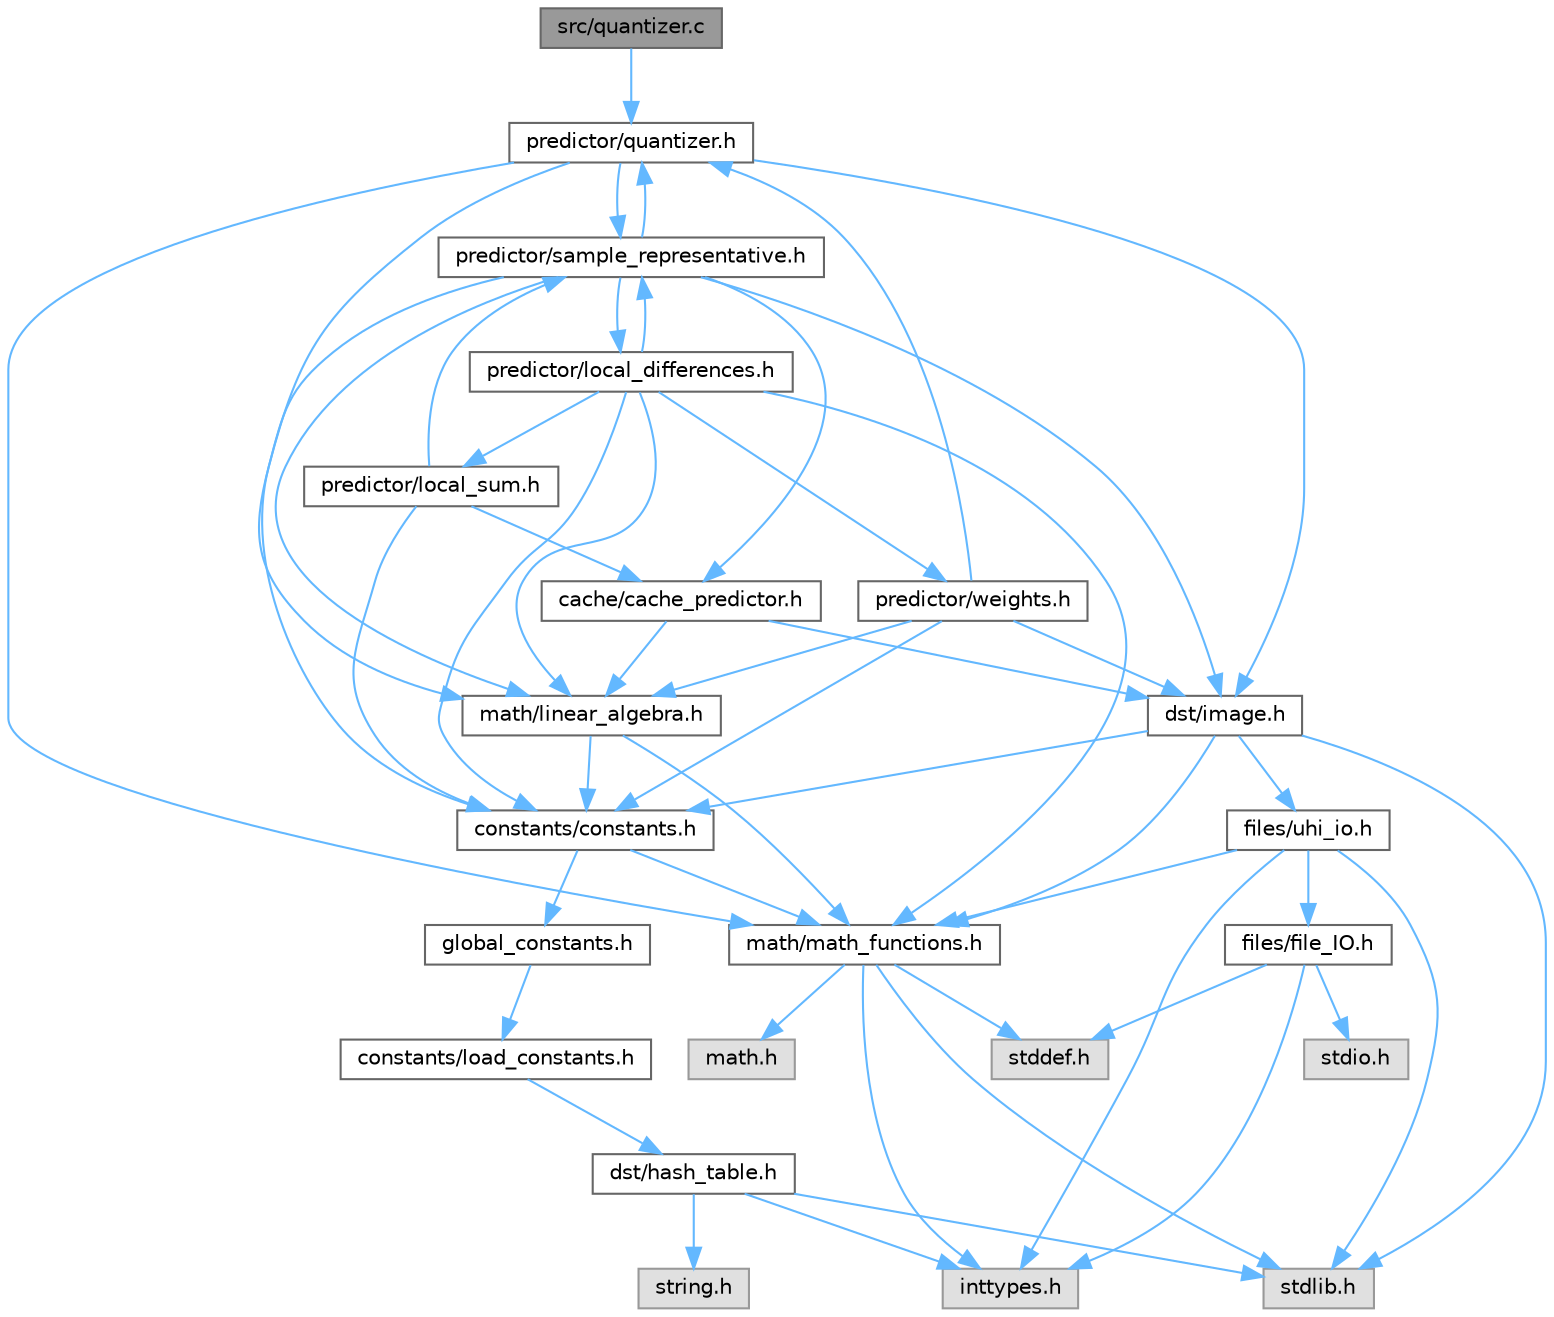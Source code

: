digraph "src/quantizer.c"
{
 // LATEX_PDF_SIZE
  bgcolor="transparent";
  edge [fontname=Helvetica,fontsize=10,labelfontname=Helvetica,labelfontsize=10];
  node [fontname=Helvetica,fontsize=10,shape=box,height=0.2,width=0.4];
  Node1 [id="Node000001",label="src/quantizer.c",height=0.2,width=0.4,color="gray40", fillcolor="grey60", style="filled", fontcolor="black",tooltip=" "];
  Node1 -> Node2 [id="edge101_Node000001_Node000002",color="steelblue1",style="solid",tooltip=" "];
  Node2 [id="Node000002",label="predictor/quantizer.h",height=0.2,width=0.4,color="grey40", fillcolor="white", style="filled",URL="$d1/d44/a00098.html",tooltip=" "];
  Node2 -> Node3 [id="edge102_Node000002_Node000003",color="steelblue1",style="solid",tooltip=" "];
  Node3 [id="Node000003",label="dst/image.h",height=0.2,width=0.4,color="grey40", fillcolor="white", style="filled",URL="$d3/d00/a00113.html",tooltip=" "];
  Node3 -> Node4 [id="edge103_Node000003_Node000004",color="steelblue1",style="solid",tooltip=" "];
  Node4 [id="Node000004",label="math/math_functions.h",height=0.2,width=0.4,color="grey40", fillcolor="white", style="filled",URL="$d7/d9a/a00152.html",tooltip=" "];
  Node4 -> Node5 [id="edge104_Node000004_Node000005",color="steelblue1",style="solid",tooltip=" "];
  Node5 [id="Node000005",label="stdlib.h",height=0.2,width=0.4,color="grey60", fillcolor="#E0E0E0", style="filled",tooltip=" "];
  Node4 -> Node6 [id="edge105_Node000004_Node000006",color="steelblue1",style="solid",tooltip=" "];
  Node6 [id="Node000006",label="math.h",height=0.2,width=0.4,color="grey60", fillcolor="#E0E0E0", style="filled",tooltip=" "];
  Node4 -> Node7 [id="edge106_Node000004_Node000007",color="steelblue1",style="solid",tooltip=" "];
  Node7 [id="Node000007",label="inttypes.h",height=0.2,width=0.4,color="grey60", fillcolor="#E0E0E0", style="filled",tooltip=" "];
  Node4 -> Node8 [id="edge107_Node000004_Node000008",color="steelblue1",style="solid",tooltip=" "];
  Node8 [id="Node000008",label="stddef.h",height=0.2,width=0.4,color="grey60", fillcolor="#E0E0E0", style="filled",tooltip=" "];
  Node3 -> Node9 [id="edge108_Node000003_Node000009",color="steelblue1",style="solid",tooltip=" "];
  Node9 [id="Node000009",label="constants/constants.h",height=0.2,width=0.4,color="grey40", fillcolor="white", style="filled",URL="$d9/db6/a00146.html",tooltip=" "];
  Node9 -> Node4 [id="edge109_Node000009_Node000004",color="steelblue1",style="solid",tooltip=" "];
  Node9 -> Node10 [id="edge110_Node000009_Node000010",color="steelblue1",style="solid",tooltip=" "];
  Node10 [id="Node000010",label="global_constants.h",height=0.2,width=0.4,color="grey40", fillcolor="white", style="filled",URL="$d2/df5/a00137.html",tooltip=" "];
  Node10 -> Node11 [id="edge111_Node000010_Node000011",color="steelblue1",style="solid",tooltip=" "];
  Node11 [id="Node000011",label="constants/load_constants.h",height=0.2,width=0.4,color="grey40", fillcolor="white", style="filled",URL="$d7/dce/a00143.html",tooltip=" "];
  Node11 -> Node12 [id="edge112_Node000011_Node000012",color="steelblue1",style="solid",tooltip=" "];
  Node12 [id="Node000012",label="dst/hash_table.h",height=0.2,width=0.4,color="grey40", fillcolor="white", style="filled",URL="$df/d6a/a00119.html",tooltip=" "];
  Node12 -> Node5 [id="edge113_Node000012_Node000005",color="steelblue1",style="solid",tooltip=" "];
  Node12 -> Node7 [id="edge114_Node000012_Node000007",color="steelblue1",style="solid",tooltip=" "];
  Node12 -> Node13 [id="edge115_Node000012_Node000013",color="steelblue1",style="solid",tooltip=" "];
  Node13 [id="Node000013",label="string.h",height=0.2,width=0.4,color="grey60", fillcolor="#E0E0E0", style="filled",tooltip=" "];
  Node3 -> Node5 [id="edge116_Node000003_Node000005",color="steelblue1",style="solid",tooltip=" "];
  Node3 -> Node14 [id="edge117_Node000003_Node000014",color="steelblue1",style="solid",tooltip=" "];
  Node14 [id="Node000014",label="files/uhi_io.h",height=0.2,width=0.4,color="grey40", fillcolor="white", style="filled",URL="$d1/d88/a00128.html",tooltip=" "];
  Node14 -> Node7 [id="edge118_Node000014_Node000007",color="steelblue1",style="solid",tooltip=" "];
  Node14 -> Node5 [id="edge119_Node000014_Node000005",color="steelblue1",style="solid",tooltip=" "];
  Node14 -> Node15 [id="edge120_Node000014_Node000015",color="steelblue1",style="solid",tooltip=" "];
  Node15 [id="Node000015",label="files/file_IO.h",height=0.2,width=0.4,color="grey40", fillcolor="white", style="filled",URL="$df/dc8/a00122.html",tooltip=" "];
  Node15 -> Node7 [id="edge121_Node000015_Node000007",color="steelblue1",style="solid",tooltip=" "];
  Node15 -> Node8 [id="edge122_Node000015_Node000008",color="steelblue1",style="solid",tooltip=" "];
  Node15 -> Node16 [id="edge123_Node000015_Node000016",color="steelblue1",style="solid",tooltip=" "];
  Node16 [id="Node000016",label="stdio.h",height=0.2,width=0.4,color="grey60", fillcolor="#E0E0E0", style="filled",tooltip=" "];
  Node14 -> Node4 [id="edge124_Node000014_Node000004",color="steelblue1",style="solid",tooltip=" "];
  Node2 -> Node4 [id="edge125_Node000002_Node000004",color="steelblue1",style="solid",tooltip=" "];
  Node2 -> Node17 [id="edge126_Node000002_Node000017",color="steelblue1",style="solid",tooltip=" "];
  Node17 [id="Node000017",label="math/linear_algebra.h",height=0.2,width=0.4,color="grey40", fillcolor="white", style="filled",URL="$da/d1e/a00149.html",tooltip=" "];
  Node17 -> Node9 [id="edge127_Node000017_Node000009",color="steelblue1",style="solid",tooltip=" "];
  Node17 -> Node4 [id="edge128_Node000017_Node000004",color="steelblue1",style="solid",tooltip=" "];
  Node2 -> Node18 [id="edge129_Node000002_Node000018",color="steelblue1",style="solid",tooltip=" "];
  Node18 [id="Node000018",label="predictor/sample_representative.h",height=0.2,width=0.4,color="grey40", fillcolor="white", style="filled",URL="$d1/dc1/a00092.html",tooltip=" "];
  Node18 -> Node3 [id="edge130_Node000018_Node000003",color="steelblue1",style="solid",tooltip=" "];
  Node18 -> Node9 [id="edge131_Node000018_Node000009",color="steelblue1",style="solid",tooltip=" "];
  Node18 -> Node19 [id="edge132_Node000018_Node000019",color="steelblue1",style="solid",tooltip=" "];
  Node19 [id="Node000019",label="cache/cache_predictor.h",height=0.2,width=0.4,color="grey40", fillcolor="white", style="filled",URL="$db/db6/a00074.html",tooltip="Deprecated, Used as a buffer for debugging and temporary storage."];
  Node19 -> Node17 [id="edge133_Node000019_Node000017",color="steelblue1",style="solid",tooltip=" "];
  Node19 -> Node3 [id="edge134_Node000019_Node000003",color="steelblue1",style="solid",tooltip=" "];
  Node18 -> Node17 [id="edge135_Node000018_Node000017",color="steelblue1",style="solid",tooltip=" "];
  Node18 -> Node20 [id="edge136_Node000018_Node000020",color="steelblue1",style="solid",tooltip=" "];
  Node20 [id="Node000020",label="predictor/local_differences.h",height=0.2,width=0.4,color="grey40", fillcolor="white", style="filled",URL="$d4/d3a/a00101.html",tooltip=" "];
  Node20 -> Node9 [id="edge137_Node000020_Node000009",color="steelblue1",style="solid",tooltip=" "];
  Node20 -> Node17 [id="edge138_Node000020_Node000017",color="steelblue1",style="solid",tooltip=" "];
  Node20 -> Node4 [id="edge139_Node000020_Node000004",color="steelblue1",style="solid",tooltip=" "];
  Node20 -> Node21 [id="edge140_Node000020_Node000021",color="steelblue1",style="solid",tooltip=" "];
  Node21 [id="Node000021",label="predictor/local_sum.h",height=0.2,width=0.4,color="grey40", fillcolor="white", style="filled",URL="$df/d98/a00107.html",tooltip=" "];
  Node21 -> Node9 [id="edge141_Node000021_Node000009",color="steelblue1",style="solid",tooltip=" "];
  Node21 -> Node18 [id="edge142_Node000021_Node000018",color="steelblue1",style="solid",tooltip=" "];
  Node21 -> Node19 [id="edge143_Node000021_Node000019",color="steelblue1",style="solid",tooltip=" "];
  Node20 -> Node18 [id="edge144_Node000020_Node000018",color="steelblue1",style="solid",tooltip=" "];
  Node20 -> Node22 [id="edge145_Node000020_Node000022",color="steelblue1",style="solid",tooltip=" "];
  Node22 [id="Node000022",label="predictor/weights.h",height=0.2,width=0.4,color="grey40", fillcolor="white", style="filled",URL="$d9/d77/a00095.html",tooltip=" "];
  Node22 -> Node9 [id="edge146_Node000022_Node000009",color="steelblue1",style="solid",tooltip=" "];
  Node22 -> Node3 [id="edge147_Node000022_Node000003",color="steelblue1",style="solid",tooltip=" "];
  Node22 -> Node17 [id="edge148_Node000022_Node000017",color="steelblue1",style="solid",tooltip=" "];
  Node22 -> Node2 [id="edge149_Node000022_Node000002",color="steelblue1",style="solid",tooltip=" "];
  Node18 -> Node2 [id="edge150_Node000018_Node000002",color="steelblue1",style="solid",tooltip=" "];
}
